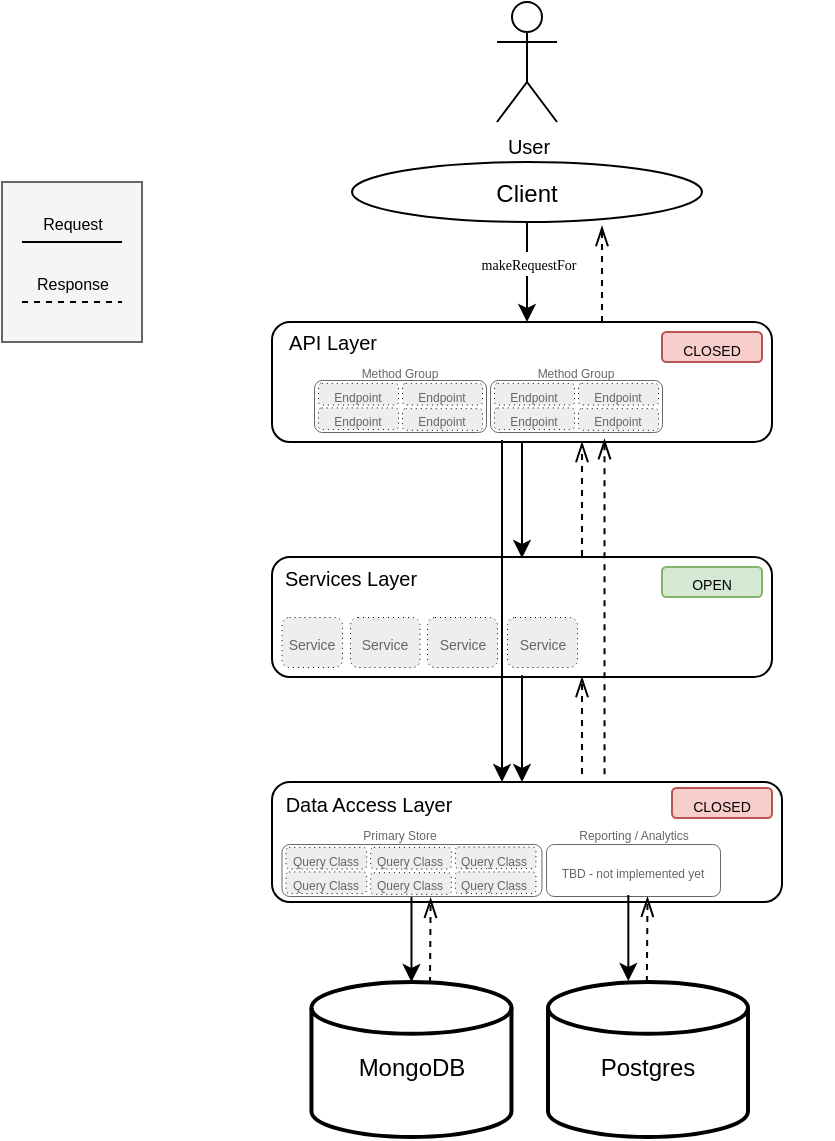 <mxfile version="14.9.3" type="github">
  <diagram id="kgpKYQtTHZ0yAKxKKP6v" name="Page-1">
    <mxGraphModel dx="3178" dy="637" grid="1" gridSize="10" guides="1" tooltips="1" connect="1" arrows="1" fold="1" page="1" pageScale="1" pageWidth="850" pageHeight="1100" math="0" shadow="0">
      <root>
        <mxCell id="0" />
        <mxCell id="1" parent="0" />
        <mxCell id="KinQekzlaKYnHtgUIyCx-67" value="" style="rounded=0;whiteSpace=wrap;html=1;fontSize=10;fillColor=#f5f5f5;strokeColor=#666666;fontColor=#333333;" vertex="1" parent="1">
          <mxGeometry x="-1670" y="420" width="70" height="80" as="geometry" />
        </mxCell>
        <mxCell id="KinQekzlaKYnHtgUIyCx-10" value="&lt;font style=&quot;font-size: 12px&quot;&gt;MongoDB&lt;/font&gt;" style="strokeWidth=2;html=1;shape=mxgraph.flowchart.database;whiteSpace=wrap;fontSize=20;" vertex="1" parent="1">
          <mxGeometry x="-1515.26" y="820" width="100" height="77.5" as="geometry" />
        </mxCell>
        <mxCell id="KinQekzlaKYnHtgUIyCx-29" value="Client" style="ellipse" vertex="1" parent="1">
          <mxGeometry x="-1495" y="410" width="175" height="30" as="geometry" />
        </mxCell>
        <mxCell id="KinQekzlaKYnHtgUIyCx-30" value="" style="rounded=1;spacingTop=3;" vertex="1" parent="1">
          <mxGeometry x="-1535" y="490" width="250" height="60" as="geometry" />
        </mxCell>
        <mxCell id="KinQekzlaKYnHtgUIyCx-31" value="" style="curved=1;noEdgeStyle=1;orthogonal=1;" edge="1" source="KinQekzlaKYnHtgUIyCx-29" target="KinQekzlaKYnHtgUIyCx-30" parent="1">
          <mxGeometry relative="1" as="geometry">
            <Array as="points" />
          </mxGeometry>
        </mxCell>
        <mxCell id="KinQekzlaKYnHtgUIyCx-92" value="&lt;font face=&quot;Verdana&quot; style=&quot;font-size: 7px&quot; color=&quot;#000000&quot;&gt;makeRequestFor&lt;/font&gt;" style="edgeLabel;html=1;align=center;verticalAlign=middle;resizable=0;points=[];fontSize=10;fontColor=#666666;" vertex="1" connectable="0" parent="KinQekzlaKYnHtgUIyCx-31">
          <mxGeometry x="-0.137" y="-1" relative="1" as="geometry">
            <mxPoint x="1" y="-2" as="offset" />
          </mxGeometry>
        </mxCell>
        <mxCell id="KinQekzlaKYnHtgUIyCx-32" value="" style="rounded=1;" vertex="1" parent="1">
          <mxGeometry x="-1535" y="607.5" width="250" height="60" as="geometry" />
        </mxCell>
        <mxCell id="KinQekzlaKYnHtgUIyCx-33" value="" style="curved=1;noEdgeStyle=1;orthogonal=1;" edge="1" target="KinQekzlaKYnHtgUIyCx-32" parent="1">
          <mxGeometry relative="1" as="geometry">
            <mxPoint x="-1410" y="550" as="sourcePoint" />
            <Array as="points">
              <mxPoint x="-1410" y="570" />
              <mxPoint x="-1410" y="608" />
            </Array>
          </mxGeometry>
        </mxCell>
        <mxCell id="KinQekzlaKYnHtgUIyCx-34" value="" style="rounded=1;" vertex="1" parent="1">
          <mxGeometry x="-1535" y="720" width="255" height="60" as="geometry" />
        </mxCell>
        <mxCell id="KinQekzlaKYnHtgUIyCx-35" value="" style="curved=1;noEdgeStyle=1;orthogonal=1;" edge="1" source="KinQekzlaKYnHtgUIyCx-32" target="KinQekzlaKYnHtgUIyCx-34" parent="1">
          <mxGeometry relative="1" as="geometry">
            <Array as="points">
              <mxPoint x="-1410" y="662" />
              <mxPoint x="-1410" y="720" />
            </Array>
          </mxGeometry>
        </mxCell>
        <mxCell id="KinQekzlaKYnHtgUIyCx-37" value="" style="curved=1;noEdgeStyle=1;orthogonal=1;exitX=0.5;exitY=1;exitDx=0;exitDy=0;entryX=0.5;entryY=0;entryDx=0;entryDy=0;entryPerimeter=0;" edge="1" source="KinQekzlaKYnHtgUIyCx-130" target="KinQekzlaKYnHtgUIyCx-10" parent="1">
          <mxGeometry relative="1" as="geometry">
            <mxPoint x="-1467" y="778" as="sourcePoint" />
            <mxPoint x="-1467" y="820" as="targetPoint" />
            <Array as="points" />
          </mxGeometry>
        </mxCell>
        <mxCell id="KinQekzlaKYnHtgUIyCx-40" value="&lt;font style=&quot;font-size: 10px;&quot;&gt;API Layer&lt;/font&gt;" style="text;html=1;resizable=0;autosize=1;align=center;verticalAlign=middle;points=[];fillColor=none;strokeColor=none;rounded=0;fontSize=10;" vertex="1" parent="1">
          <mxGeometry x="-1535" y="490" width="60" height="20" as="geometry" />
        </mxCell>
        <mxCell id="KinQekzlaKYnHtgUIyCx-41" value="&lt;font style=&quot;font-size: 10px ; line-height: 100%&quot;&gt;Services Layer&lt;/font&gt;" style="text;html=1;resizable=0;autosize=1;align=center;verticalAlign=middle;points=[];fillColor=none;strokeColor=none;rounded=0;fontSize=20;" vertex="1" parent="1">
          <mxGeometry x="-1536" y="598.5" width="80" height="30" as="geometry" />
        </mxCell>
        <mxCell id="KinQekzlaKYnHtgUIyCx-42" value="&lt;font style=&quot;font-size: 10px ; line-height: 100%&quot;&gt;Data Access Layer&lt;/font&gt;" style="text;html=1;resizable=0;autosize=1;align=center;verticalAlign=middle;points=[];fillColor=none;strokeColor=none;rounded=0;fontSize=20;" vertex="1" parent="1">
          <mxGeometry x="-1537" y="712" width="100" height="30" as="geometry" />
        </mxCell>
        <mxCell id="KinQekzlaKYnHtgUIyCx-39" value="" style="curved=1;noEdgeStyle=1;orthogonal=1;" edge="1" parent="1" target="KinQekzlaKYnHtgUIyCx-34">
          <mxGeometry relative="1" as="geometry">
            <mxPoint x="-1420" y="549" as="sourcePoint" />
            <mxPoint x="-1420" y="718" as="targetPoint" />
            <Array as="points" />
          </mxGeometry>
        </mxCell>
        <mxCell id="KinQekzlaKYnHtgUIyCx-45" value="" style="endArrow=openThin;html=1;fontSize=10;startSize=11;endSize=8;strokeColor=#000000;strokeWidth=1;fixDash=1;snapToPoint=0;noJump=1;rounded=0;dashed=1;endFill=0;" edge="1" parent="1">
          <mxGeometry width="50" height="50" relative="1" as="geometry">
            <mxPoint x="-1380" y="716" as="sourcePoint" />
            <mxPoint x="-1380" y="667.5" as="targetPoint" />
          </mxGeometry>
        </mxCell>
        <mxCell id="KinQekzlaKYnHtgUIyCx-46" value="" style="endArrow=openThin;html=1;fontSize=10;startSize=11;endSize=8;strokeColor=#000000;strokeWidth=1;fixDash=1;snapToPoint=0;noJump=1;rounded=0;dashed=1;endFill=0;entryX=0.665;entryY=0.976;entryDx=0;entryDy=0;entryPerimeter=0;exitX=0.652;exitY=-0.064;exitDx=0;exitDy=0;exitPerimeter=0;" edge="1" parent="1" source="KinQekzlaKYnHtgUIyCx-34" target="KinQekzlaKYnHtgUIyCx-30">
          <mxGeometry width="50" height="50" relative="1" as="geometry">
            <mxPoint x="-1330" y="720" as="sourcePoint" />
            <mxPoint x="-1330" y="672" as="targetPoint" />
            <Array as="points" />
          </mxGeometry>
        </mxCell>
        <mxCell id="KinQekzlaKYnHtgUIyCx-48" value="" style="endArrow=openThin;html=1;fontSize=10;startSize=11;endSize=8;strokeColor=#000000;strokeWidth=1;fixDash=1;snapToPoint=0;noJump=1;rounded=0;dashed=1;endFill=0;" edge="1" parent="1">
          <mxGeometry width="50" height="50" relative="1" as="geometry">
            <mxPoint x="-1370" y="490" as="sourcePoint" />
            <mxPoint x="-1370" y="442" as="targetPoint" />
          </mxGeometry>
        </mxCell>
        <mxCell id="KinQekzlaKYnHtgUIyCx-50" value="" style="endArrow=openThin;html=1;fontSize=10;startSize=11;endSize=8;strokeColor=#000000;strokeWidth=1;fixDash=1;snapToPoint=0;noJump=1;rounded=0;dashed=1;endFill=0;" edge="1" parent="1">
          <mxGeometry width="50" height="50" relative="1" as="geometry">
            <mxPoint x="-1380" y="607" as="sourcePoint" />
            <mxPoint x="-1380" y="550" as="targetPoint" />
          </mxGeometry>
        </mxCell>
        <mxCell id="KinQekzlaKYnHtgUIyCx-52" value="" style="endArrow=openThin;html=1;fontSize=10;startSize=11;endSize=8;strokeColor=#000000;strokeWidth=1;fixDash=1;snapToPoint=0;noJump=1;rounded=0;dashed=1;endFill=0;entryX=0.75;entryY=1;entryDx=0;entryDy=0;" edge="1" parent="1">
          <mxGeometry width="50" height="50" relative="1" as="geometry">
            <mxPoint x="-1456" y="820.5" as="sourcePoint" />
            <mxPoint x="-1455.678" y="777.917" as="targetPoint" />
          </mxGeometry>
        </mxCell>
        <mxCell id="KinQekzlaKYnHtgUIyCx-63" value="" style="endArrow=none;html=1;dashed=1;fontSize=10;startSize=11;endSize=8;strokeColor=#000000;strokeWidth=1;" edge="1" parent="1">
          <mxGeometry width="50" height="50" relative="1" as="geometry">
            <mxPoint x="-1660" y="480" as="sourcePoint" />
            <mxPoint x="-1610" y="480" as="targetPoint" />
          </mxGeometry>
        </mxCell>
        <mxCell id="KinQekzlaKYnHtgUIyCx-64" value="" style="endArrow=none;html=1;fontSize=10;startSize=11;endSize=8;strokeColor=#000000;strokeWidth=1;" edge="1" parent="1">
          <mxGeometry width="50" height="50" relative="1" as="geometry">
            <mxPoint x="-1660" y="450" as="sourcePoint" />
            <mxPoint x="-1610" y="450" as="targetPoint" />
          </mxGeometry>
        </mxCell>
        <mxCell id="KinQekzlaKYnHtgUIyCx-65" value="&lt;font style=&quot;font-size: 8px&quot;&gt;Request&lt;/font&gt;" style="text;html=1;resizable=0;autosize=1;align=center;verticalAlign=middle;points=[];fillColor=none;strokeColor=none;rounded=0;fontSize=10;" vertex="1" parent="1">
          <mxGeometry x="-1660" y="430" width="50" height="20" as="geometry" />
        </mxCell>
        <mxCell id="KinQekzlaKYnHtgUIyCx-66" value="&lt;font style=&quot;font-size: 8px&quot;&gt;Response&lt;/font&gt;" style="text;html=1;resizable=0;autosize=1;align=center;verticalAlign=middle;points=[];fillColor=none;strokeColor=none;rounded=0;fontSize=10;" vertex="1" parent="1">
          <mxGeometry x="-1660" y="460" width="50" height="20" as="geometry" />
        </mxCell>
        <mxCell id="KinQekzlaKYnHtgUIyCx-68" value="&lt;font style=&quot;font-size: 7px&quot;&gt;CLOSED&lt;/font&gt;" style="rounded=1;whiteSpace=wrap;html=1;fontSize=10;fillColor=#f8cecc;strokeColor=#b85450;" vertex="1" parent="1">
          <mxGeometry x="-1340" y="495" width="50" height="15" as="geometry" />
        </mxCell>
        <mxCell id="KinQekzlaKYnHtgUIyCx-69" value="&lt;font style=&quot;font-size: 7px&quot;&gt;OPEN&lt;/font&gt;" style="rounded=1;whiteSpace=wrap;html=1;fontSize=10;fillColor=#d5e8d4;strokeColor=#82b366;" vertex="1" parent="1">
          <mxGeometry x="-1340" y="612.5" width="50" height="15" as="geometry" />
        </mxCell>
        <mxCell id="KinQekzlaKYnHtgUIyCx-71" value="&lt;font style=&quot;font-size: 7px&quot;&gt;CLOSED&lt;/font&gt;" style="rounded=1;whiteSpace=wrap;html=1;fontSize=10;fillColor=#f8cecc;strokeColor=#b85450;" vertex="1" parent="1">
          <mxGeometry x="-1335" y="723" width="50" height="15" as="geometry" />
        </mxCell>
        <mxCell id="KinQekzlaKYnHtgUIyCx-72" value="User" style="shape=umlActor;verticalLabelPosition=bottom;verticalAlign=top;html=1;outlineConnect=0;fontSize=10;" vertex="1" parent="1">
          <mxGeometry x="-1422.5" y="330" width="30" height="60" as="geometry" />
        </mxCell>
        <mxCell id="KinQekzlaKYnHtgUIyCx-82" value="&lt;font style=&quot;font-size: 7px&quot;&gt;Service&lt;/font&gt;" style="rounded=1;whiteSpace=wrap;html=1;fontSize=10;fillColor=#eeeeee;dashed=1;fontColor=#666666;dashPattern=1 4;strokeWidth=0.5;" vertex="1" parent="1">
          <mxGeometry x="-1457.5" y="637.5" width="35" height="25" as="geometry" />
        </mxCell>
        <mxCell id="KinQekzlaKYnHtgUIyCx-80" value="&lt;font style=&quot;font-size: 7px&quot;&gt;Service&lt;/font&gt;" style="rounded=1;whiteSpace=wrap;html=1;fontSize=10;fillColor=#eeeeee;dashed=1;fontColor=#666666;dashPattern=1 4;strokeWidth=0.5;" vertex="1" parent="1">
          <mxGeometry x="-1530.25" y="637.5" width="30.25" height="25" as="geometry" />
        </mxCell>
        <mxCell id="KinQekzlaKYnHtgUIyCx-81" value="&lt;font style=&quot;font-size: 7px&quot;&gt;Service&lt;/font&gt;" style="rounded=1;whiteSpace=wrap;html=1;fontSize=10;fillColor=#eeeeee;dashed=1;fontColor=#666666;dashPattern=1 4;strokeWidth=0.5;" vertex="1" parent="1">
          <mxGeometry x="-1496" y="637.5" width="34.75" height="25" as="geometry" />
        </mxCell>
        <mxCell id="KinQekzlaKYnHtgUIyCx-91" value="&lt;font style=&quot;font-size: 7px&quot;&gt;Service&lt;/font&gt;" style="rounded=1;whiteSpace=wrap;html=1;fontSize=10;fillColor=#eeeeee;dashed=1;fontColor=#666666;dashPattern=1 4;strokeWidth=0.5;" vertex="1" parent="1">
          <mxGeometry x="-1417.5" y="637.5" width="35" height="25" as="geometry" />
        </mxCell>
        <mxCell id="KinQekzlaKYnHtgUIyCx-104" value="" style="group" vertex="1" connectable="0" parent="1">
          <mxGeometry x="-1426" y="519" width="86" height="26" as="geometry" />
        </mxCell>
        <mxCell id="KinQekzlaKYnHtgUIyCx-116" value="" style="group" vertex="1" connectable="0" parent="KinQekzlaKYnHtgUIyCx-104">
          <mxGeometry width="86" height="26" as="geometry" />
        </mxCell>
        <mxCell id="KinQekzlaKYnHtgUIyCx-98" value="" style="rounded=1;whiteSpace=wrap;html=1;fontSize=10;fontColor=#666666;strokeWidth=0.5;fillColor=none;strokeColor=#666666;" vertex="1" parent="KinQekzlaKYnHtgUIyCx-116">
          <mxGeometry width="86" height="26" as="geometry" />
        </mxCell>
        <mxCell id="KinQekzlaKYnHtgUIyCx-99" value="&lt;font style=&quot;line-height: 100% ; font-size: 6px&quot;&gt;Endpoint&lt;/font&gt;" style="rounded=1;whiteSpace=wrap;html=1;fontSize=10;fillColor=#eeeeee;dashed=1;fontColor=#666666;dashPattern=1 4;strokeWidth=0.5;" vertex="1" parent="KinQekzlaKYnHtgUIyCx-116">
          <mxGeometry x="2" y="1.444" width="40" height="10.833" as="geometry" />
        </mxCell>
        <mxCell id="KinQekzlaKYnHtgUIyCx-100" value="&lt;font style=&quot;line-height: 100% ; font-size: 6px&quot;&gt;Endpoint&lt;/font&gt;" style="rounded=1;whiteSpace=wrap;html=1;fontSize=10;fillColor=#eeeeee;dashed=1;fontColor=#666666;dashPattern=1 4;strokeWidth=0.5;" vertex="1" parent="KinQekzlaKYnHtgUIyCx-116">
          <mxGeometry x="44" y="1.444" width="40" height="10.833" as="geometry" />
        </mxCell>
        <mxCell id="KinQekzlaKYnHtgUIyCx-101" value="&lt;font style=&quot;line-height: 100% ; font-size: 6px&quot;&gt;Endpoint&lt;/font&gt;" style="rounded=1;whiteSpace=wrap;html=1;fontSize=10;fillColor=#eeeeee;dashed=1;fontColor=#666666;dashPattern=1 4;strokeWidth=0.5;" vertex="1" parent="KinQekzlaKYnHtgUIyCx-116">
          <mxGeometry x="44" y="14.083" width="40" height="10.833" as="geometry" />
        </mxCell>
        <mxCell id="KinQekzlaKYnHtgUIyCx-102" value="&lt;font style=&quot;line-height: 100% ; font-size: 6px&quot;&gt;Endpoint&lt;/font&gt;" style="rounded=1;whiteSpace=wrap;html=1;fontSize=10;fillColor=#eeeeee;dashed=1;fontColor=#666666;dashPattern=1 4;strokeWidth=0.5;" vertex="1" parent="KinQekzlaKYnHtgUIyCx-116">
          <mxGeometry x="2" y="13.722" width="40" height="10.833" as="geometry" />
        </mxCell>
        <mxCell id="KinQekzlaKYnHtgUIyCx-111" value="&lt;font style=&quot;font-size: 6px ; line-height: 120%&quot;&gt;Method Group&lt;/font&gt;" style="rounded=1;whiteSpace=wrap;html=1;shadow=0;glass=0;sketch=0;fontSize=10;fontColor=#666666;strokeWidth=0.5;fillColor=none;verticalAlign=middle;resizeWidth=1;labelPosition=center;verticalLabelPosition=middle;align=center;labelBackgroundColor=none;spacing=0;strokeColor=none;" vertex="1" parent="1">
          <mxGeometry x="-1426" y="509" width="86" height="9" as="geometry" />
        </mxCell>
        <mxCell id="KinQekzlaKYnHtgUIyCx-118" value="" style="group" vertex="1" connectable="0" parent="1">
          <mxGeometry x="-1514" y="519" width="86" height="26" as="geometry" />
        </mxCell>
        <mxCell id="KinQekzlaKYnHtgUIyCx-119" value="" style="group" vertex="1" connectable="0" parent="KinQekzlaKYnHtgUIyCx-118">
          <mxGeometry width="86" height="26" as="geometry" />
        </mxCell>
        <mxCell id="KinQekzlaKYnHtgUIyCx-120" value="" style="rounded=1;whiteSpace=wrap;html=1;fontSize=10;fontColor=#666666;strokeWidth=0.5;fillColor=none;strokeColor=#666666;" vertex="1" parent="KinQekzlaKYnHtgUIyCx-119">
          <mxGeometry width="86" height="26" as="geometry" />
        </mxCell>
        <mxCell id="KinQekzlaKYnHtgUIyCx-121" value="&lt;font style=&quot;line-height: 100% ; font-size: 6px&quot;&gt;Endpoint&lt;/font&gt;" style="rounded=1;whiteSpace=wrap;html=1;fontSize=10;fillColor=#eeeeee;dashed=1;fontColor=#666666;dashPattern=1 4;strokeWidth=0.5;" vertex="1" parent="KinQekzlaKYnHtgUIyCx-119">
          <mxGeometry x="2" y="1.444" width="40" height="10.833" as="geometry" />
        </mxCell>
        <mxCell id="KinQekzlaKYnHtgUIyCx-122" value="&lt;font style=&quot;line-height: 100% ; font-size: 6px&quot;&gt;Endpoint&lt;/font&gt;" style="rounded=1;whiteSpace=wrap;html=1;fontSize=10;fillColor=#eeeeee;dashed=1;fontColor=#666666;dashPattern=1 4;strokeWidth=0.5;" vertex="1" parent="KinQekzlaKYnHtgUIyCx-119">
          <mxGeometry x="44" y="1.444" width="40" height="10.833" as="geometry" />
        </mxCell>
        <mxCell id="KinQekzlaKYnHtgUIyCx-123" value="&lt;font style=&quot;line-height: 100% ; font-size: 6px&quot;&gt;Endpoint&lt;/font&gt;" style="rounded=1;whiteSpace=wrap;html=1;fontSize=10;fillColor=#eeeeee;dashed=1;fontColor=#666666;dashPattern=1 4;strokeWidth=0.5;" vertex="1" parent="KinQekzlaKYnHtgUIyCx-119">
          <mxGeometry x="44" y="14.083" width="40" height="10.833" as="geometry" />
        </mxCell>
        <mxCell id="KinQekzlaKYnHtgUIyCx-124" value="&lt;font style=&quot;line-height: 100% ; font-size: 6px&quot;&gt;Endpoint&lt;/font&gt;" style="rounded=1;whiteSpace=wrap;html=1;fontSize=10;fillColor=#eeeeee;dashed=1;fontColor=#666666;dashPattern=1 4;strokeWidth=0.5;" vertex="1" parent="KinQekzlaKYnHtgUIyCx-119">
          <mxGeometry x="2" y="13.722" width="40" height="10.833" as="geometry" />
        </mxCell>
        <mxCell id="KinQekzlaKYnHtgUIyCx-125" value="&lt;font style=&quot;font-size: 6px ; line-height: 120%&quot;&gt;Method Group&lt;/font&gt;" style="rounded=1;whiteSpace=wrap;html=1;shadow=0;glass=0;sketch=0;fontSize=10;fontColor=#666666;strokeWidth=0.5;fillColor=none;verticalAlign=middle;resizeWidth=1;labelPosition=center;verticalLabelPosition=middle;align=center;labelBackgroundColor=none;spacing=0;strokeColor=none;" vertex="1" parent="1">
          <mxGeometry x="-1514" y="509" width="86" height="9" as="geometry" />
        </mxCell>
        <mxCell id="KinQekzlaKYnHtgUIyCx-128" value="" style="group;recursiveResize=1;" vertex="1" connectable="0" parent="1">
          <mxGeometry x="-1530.25" y="751" width="130.25" height="26" as="geometry" />
        </mxCell>
        <mxCell id="KinQekzlaKYnHtgUIyCx-129" value="" style="group" vertex="1" connectable="0" parent="KinQekzlaKYnHtgUIyCx-128">
          <mxGeometry width="141.082" height="26" as="geometry" />
        </mxCell>
        <mxCell id="KinQekzlaKYnHtgUIyCx-130" value="" style="rounded=1;whiteSpace=wrap;html=1;fontSize=10;fontColor=#666666;strokeWidth=0.5;fillColor=none;strokeColor=#666666;" vertex="1" parent="KinQekzlaKYnHtgUIyCx-129">
          <mxGeometry width="129.979" height="26" as="geometry" />
        </mxCell>
        <mxCell id="KinQekzlaKYnHtgUIyCx-131" value="&lt;font style=&quot;line-height: 100% ; font-size: 6px&quot;&gt;Query Class&lt;/font&gt;" style="rounded=1;whiteSpace=wrap;html=1;fontSize=10;fillColor=#eeeeee;dashed=1;fontColor=#666666;dashPattern=1 4;strokeWidth=0.5;" vertex="1" parent="KinQekzlaKYnHtgUIyCx-129">
          <mxGeometry x="2.015" y="1.444" width="40.309" height="10.833" as="geometry" />
        </mxCell>
        <mxCell id="KinQekzlaKYnHtgUIyCx-132" value="&lt;font style=&quot;line-height: 100% ; font-size: 6px&quot;&gt;Query Class&lt;/font&gt;" style="rounded=1;whiteSpace=wrap;html=1;fontSize=10;fillColor=#eeeeee;dashed=1;fontColor=#666666;dashPattern=1 4;strokeWidth=0.5;" vertex="1" parent="KinQekzlaKYnHtgUIyCx-129">
          <mxGeometry x="44.34" y="1.444" width="40.309" height="10.833" as="geometry" />
        </mxCell>
        <mxCell id="KinQekzlaKYnHtgUIyCx-133" value="&lt;font style=&quot;line-height: 100% ; font-size: 6px&quot;&gt;Query Class&lt;/font&gt;" style="rounded=1;whiteSpace=wrap;html=1;fontSize=10;fillColor=#eeeeee;dashed=1;fontColor=#666666;dashPattern=1 4;strokeWidth=0.5;" vertex="1" parent="KinQekzlaKYnHtgUIyCx-129">
          <mxGeometry x="44.34" y="14.083" width="40.309" height="10.833" as="geometry" />
        </mxCell>
        <mxCell id="KinQekzlaKYnHtgUIyCx-134" value="&lt;font style=&quot;line-height: 100% ; font-size: 6px&quot;&gt;Query Class&lt;/font&gt;" style="rounded=1;whiteSpace=wrap;html=1;fontSize=10;fillColor=#eeeeee;dashed=1;fontColor=#666666;dashPattern=1 4;strokeWidth=0.5;" vertex="1" parent="KinQekzlaKYnHtgUIyCx-129">
          <mxGeometry x="2.015" y="13.722" width="40.309" height="10.833" as="geometry" />
        </mxCell>
        <mxCell id="KinQekzlaKYnHtgUIyCx-135" value="&lt;font style=&quot;line-height: 100% ; font-size: 6px&quot;&gt;Query Class&lt;/font&gt;" style="rounded=1;whiteSpace=wrap;html=1;fontSize=10;fillColor=#eeeeee;dashed=1;fontColor=#666666;dashPattern=1 4;strokeWidth=0.5;" vertex="1" parent="KinQekzlaKYnHtgUIyCx-129">
          <mxGeometry x="86.664" y="1.254" width="40.309" height="10.833" as="geometry" />
        </mxCell>
        <mxCell id="KinQekzlaKYnHtgUIyCx-152" value="&lt;font style=&quot;line-height: 100% ; font-size: 6px&quot;&gt;Query Class&lt;/font&gt;" style="rounded=1;whiteSpace=wrap;html=1;fontSize=10;fillColor=#eeeeee;dashed=1;fontColor=#666666;dashPattern=1 4;strokeWidth=0.5;" vertex="1" parent="KinQekzlaKYnHtgUIyCx-129">
          <mxGeometry x="86.664" y="13.723" width="40.309" height="10.833" as="geometry" />
        </mxCell>
        <mxCell id="KinQekzlaKYnHtgUIyCx-155" value="&lt;font style=&quot;font-size: 6px ; line-height: 120%&quot;&gt;Primary Store&lt;/font&gt;" style="rounded=1;whiteSpace=wrap;html=1;shadow=0;glass=0;sketch=0;fontSize=10;fontColor=#666666;strokeWidth=0.5;fillColor=none;verticalAlign=middle;resizeWidth=1;labelPosition=center;verticalLabelPosition=middle;align=center;labelBackgroundColor=none;spacing=0;strokeColor=none;" vertex="1" parent="1">
          <mxGeometry x="-1514" y="740" width="86" height="9" as="geometry" />
        </mxCell>
        <mxCell id="KinQekzlaKYnHtgUIyCx-158" value="" style="group;recursiveResize=0;" vertex="1" connectable="0" parent="1">
          <mxGeometry x="-1396" y="751" width="88" height="26" as="geometry" />
        </mxCell>
        <mxCell id="KinQekzlaKYnHtgUIyCx-159" value="" style="group" vertex="1" connectable="0" parent="KinQekzlaKYnHtgUIyCx-158">
          <mxGeometry width="141.082" height="26" as="geometry" />
        </mxCell>
        <mxCell id="KinQekzlaKYnHtgUIyCx-160" value="&lt;font style=&quot;font-size: 6px&quot;&gt;TBD - not implemented yet&lt;/font&gt;" style="rounded=1;whiteSpace=wrap;html=1;fontSize=10;fontColor=#666666;strokeWidth=0.5;fillColor=none;strokeColor=#666666;" vertex="1" parent="KinQekzlaKYnHtgUIyCx-159">
          <mxGeometry x="-2" width="87" height="26" as="geometry" />
        </mxCell>
        <mxCell id="KinQekzlaKYnHtgUIyCx-169" value="&lt;font style=&quot;font-size: 6px ; line-height: 120%&quot;&gt;Reporting / Analytics&lt;/font&gt;" style="rounded=1;whiteSpace=wrap;html=1;shadow=0;glass=0;sketch=0;fontSize=10;fontColor=#666666;strokeWidth=0.5;fillColor=none;verticalAlign=middle;resizeWidth=1;labelPosition=center;verticalLabelPosition=middle;align=center;labelBackgroundColor=none;spacing=0;strokeColor=none;" vertex="1" parent="1">
          <mxGeometry x="-1397" y="740" width="86" height="9" as="geometry" />
        </mxCell>
        <mxCell id="KinQekzlaKYnHtgUIyCx-170" value="&lt;font style=&quot;font-size: 12px&quot;&gt;Postgres&lt;/font&gt;" style="strokeWidth=2;html=1;shape=mxgraph.flowchart.database;whiteSpace=wrap;fontSize=20;" vertex="1" parent="1">
          <mxGeometry x="-1397" y="820" width="100" height="77.5" as="geometry" />
        </mxCell>
        <mxCell id="KinQekzlaKYnHtgUIyCx-171" value="" style="curved=1;noEdgeStyle=1;orthogonal=1;exitX=0.5;exitY=1;exitDx=0;exitDy=0;entryX=0.5;entryY=0;entryDx=0;entryDy=0;entryPerimeter=0;" edge="1" parent="1">
          <mxGeometry relative="1" as="geometry">
            <mxPoint x="-1356.83" y="776.5" as="sourcePoint" />
            <mxPoint x="-1356.83" y="819.5" as="targetPoint" />
            <Array as="points" />
          </mxGeometry>
        </mxCell>
        <mxCell id="KinQekzlaKYnHtgUIyCx-172" value="" style="endArrow=openThin;html=1;fontSize=10;startSize=11;endSize=8;strokeColor=#000000;strokeWidth=1;fixDash=1;snapToPoint=0;noJump=1;rounded=0;dashed=1;endFill=0;entryX=0.75;entryY=1;entryDx=0;entryDy=0;" edge="1" parent="1">
          <mxGeometry width="50" height="50" relative="1" as="geometry">
            <mxPoint x="-1347.57" y="820" as="sourcePoint" />
            <mxPoint x="-1347.248" y="777.417" as="targetPoint" />
          </mxGeometry>
        </mxCell>
      </root>
    </mxGraphModel>
  </diagram>
</mxfile>
